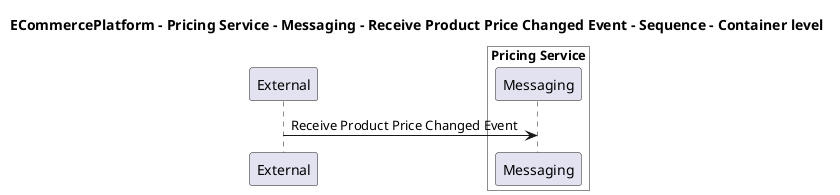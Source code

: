 @startuml

title ECommercePlatform - Pricing Service - Messaging - Receive Product Price Changed Event - Sequence - Container level

participant "External" as C4InterFlow.SoftwareSystems.ExternalSystem

box "Pricing Service" #White
    participant "Messaging" as ECommercePlatform.SoftwareSystems.PricingService.Containers.Messaging
end box


C4InterFlow.SoftwareSystems.ExternalSystem -> ECommercePlatform.SoftwareSystems.PricingService.Containers.Messaging : Receive Product Price Changed Event


@enduml
